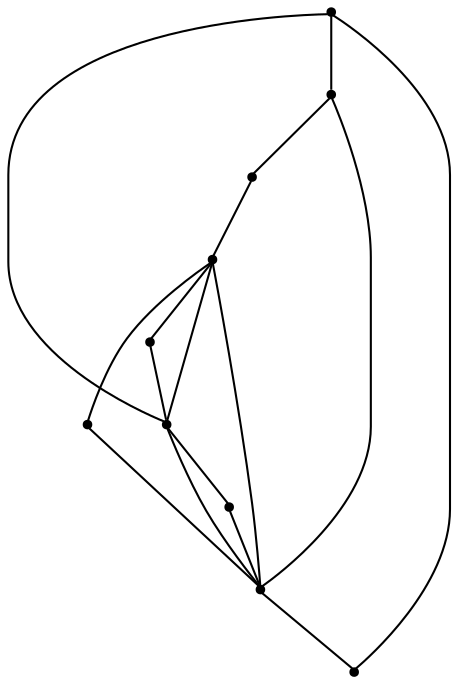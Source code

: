 graph {
  node [shape=point,comment="{\"directed\":false,\"doi\":\"10.1007/978-3-319-03841-4_31\",\"figure\":\"8 (2)\"}"]

  v0 [pos="1080.8167731754857,2578.8093266104024"]
  v1 [pos="1045.0659137761738,2712.164481188651"]
  v2 [pos="1178.4955062920974,2481.18516730515"]
  v3 [pos="1009.3151816251766,2578.8093266104024"]
  v4 [pos="911.6363848844074,2481.1851673051497"]
  v5 [pos="1111.7807418462144,2596.670627393167"]
  v6 [pos="1062.941311663751,2645.4869038995266"]
  v7 [pos="960.4758150668707,2529.99711978039"]
  v8 [pos="1045.0659137761738,2481.18516730515"]
  v9 [pos="978.3511493302906,2596.6706273931663"]

  v0 -- v3 [id="-1",pos="1080.8167731754857,2578.8093266104024 1088.1928489885313,2566.0407170678836 1088.1928489885313,2550.313198465442 1080.8166459271708,2537.544588922923 1069.416723904966,2517.8120000842964 1044.165250204343,2511.052776379458 1024.4218470561732,2522.4460896710525 1004.6784439080034,2533.8396573174186 997.9152596029717,2559.077246481319 1009.3151816251766,2578.8093266104024"]
  v4 -- v9 [id="-2",pos="911.6363848844074,2481.1851673051497 978.3511493302906,2596.6706273931663 978.3511493302906,2596.6706273931663 978.3511493302906,2596.6706273931663"]
  v8 -- v2 [id="-3",pos="1045.0659137761738,2481.18516730515 1178.4955062920974,2481.18516730515 1178.4955062920974,2481.18516730515 1178.4955062920974,2481.18516730515"]
  v3 -- v7 [id="-4",pos="1009.3151816251766,2578.8093266104024 960.4758150668707,2529.99711978039 960.4758150668707,2529.99711978039 960.4758150668707,2529.99711978039"]
  v7 -- v4 [id="-5",pos="960.4758150668707,2529.99711978039 911.6363848844074,2481.1851673051497 911.6363848844074,2481.1851673051497 911.6363848844074,2481.1851673051497"]
  v3 -- v1 [id="-6",pos="1009.3151816251766,2578.8093266104024 1045.0659137761738,2712.164481188651 1045.0659137761738,2712.164481188651 1045.0659137761738,2712.164481188651"]
  v1 -- v6 [id="-7",pos="1045.0659137761738,2712.164481188651 1062.941311663751,2645.4869038995266 1062.941311663751,2645.4869038995266 1062.941311663751,2645.4869038995266"]
  v6 -- v0 [id="-8",pos="1062.941311663751,2645.4869038995266 1080.8167731754857,2578.8093266104024 1080.8167731754857,2578.8093266104024 1080.8167731754857,2578.8093266104024"]
  v0 -- v2 [id="-10",pos="1080.8167731754857,2578.8093266104024 1178.4955062920974,2481.18516730515 1178.4955062920974,2481.18516730515 1178.4955062920974,2481.18516730515"]
  v2 -- v5 [id="-11",pos="1178.4955062920974,2481.18516730515 1111.7807418462144,2596.670627393167 1111.7807418462144,2596.670627393167 1111.7807418462144,2596.670627393167"]
  v5 -- v1 [id="-12",pos="1111.7807418462144,2596.670627393167 1045.0659137761738,2712.164481188651 1045.0659137761738,2712.164481188651 1045.0659137761738,2712.164481188651"]
  v4 -- v2 [id="-13",pos="911.6363848844074,2481.1851673051497 994.2042533756357,2528.826324765964 1095.9276378008692,2528.826324765964 1178.4955062920974,2481.18516730515"]
  v4 -- v1 [id="-14",pos="911.6363848844074,2481.1851673051497 911.6363848844074,2576.4715519031256 962.5022444793324,2664.519254051489 1045.0659137761738,2712.164481188651"]
  v4 -- v8 [id="-15",pos="911.6363848844074,2481.1851673051497 1045.0659137761738,2481.18516730515 1045.0659137761738,2481.18516730515 1045.0659137761738,2481.18516730515"]
  v9 -- v1 [id="-16",pos="978.3511493302906,2596.6706273931663 1045.0659137761738,2712.164481188651 1045.0659137761738,2712.164481188651 1045.0659137761738,2712.164481188651"]
  v1 -- v2 [id="-17",pos="1045.0659137761738,2712.164481188651 1127.6337186432447,2664.5195084062607 1178.4955062920974,2576.4718062578972 1178.4955062920974,2481.18516730515"]
}